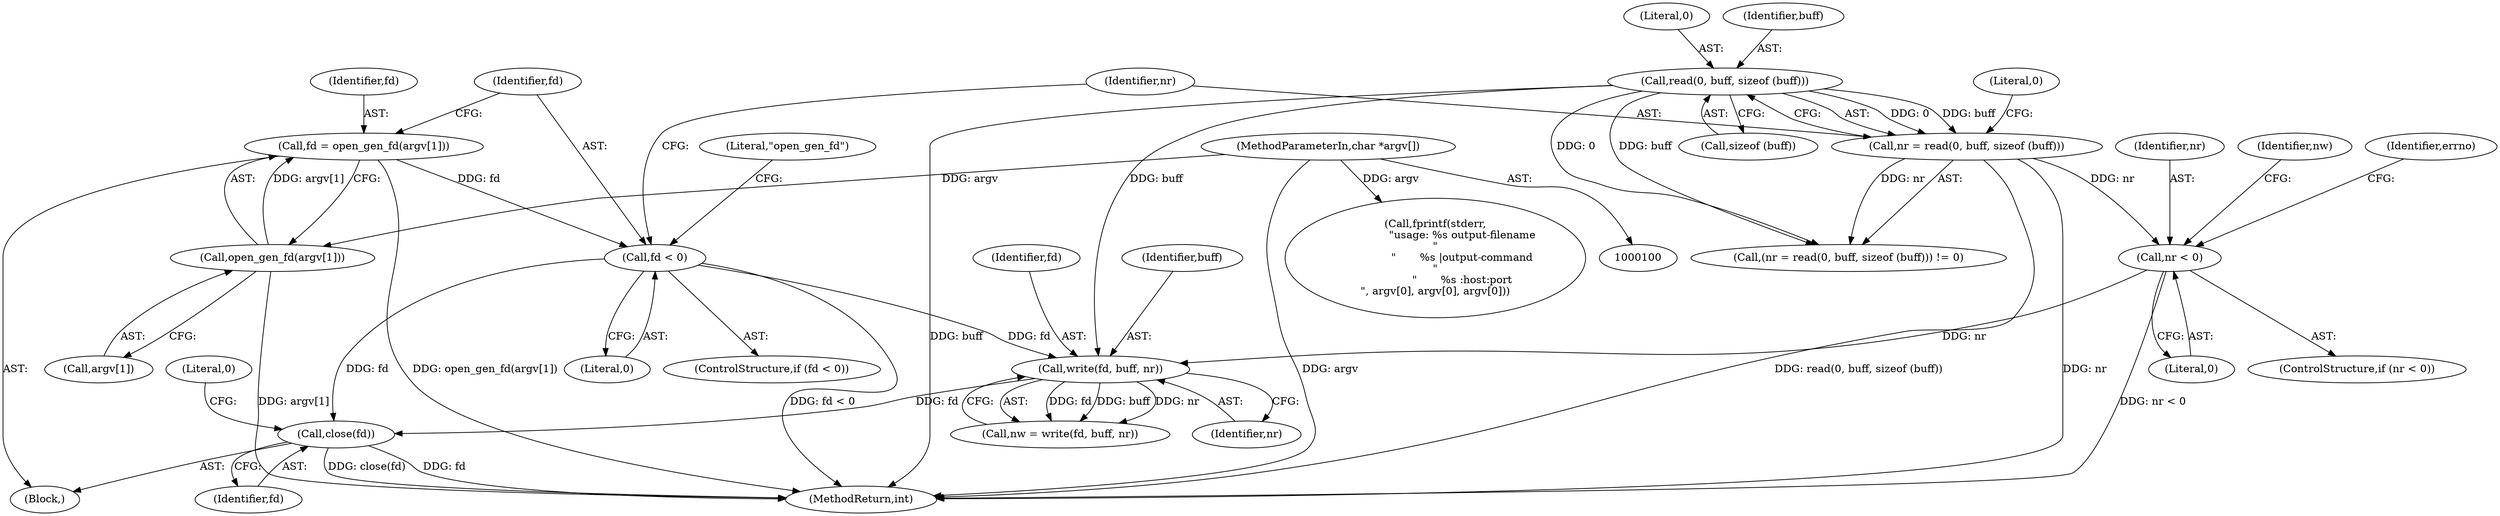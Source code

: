 digraph "0_boa_e139b87835994d007fbd64eead6c1455d7b8cf4e_3@API" {
"1000182" [label="(Call,close(fd))"];
"1000134" [label="(Call,fd < 0)"];
"1000127" [label="(Call,fd = open_gen_fd(argv[1]))"];
"1000129" [label="(Call,open_gen_fd(argv[1]))"];
"1000102" [label="(MethodParameterIn,char *argv[])"];
"1000169" [label="(Call,write(fd, buff, nr))"];
"1000146" [label="(Call,read(0, buff, sizeof (buff)))"];
"1000154" [label="(Call,nr < 0)"];
"1000144" [label="(Call,nr = read(0, buff, sizeof (buff)))"];
"1000160" [label="(Identifier,errno)"];
"1000153" [label="(ControlStructure,if (nr < 0))"];
"1000185" [label="(Literal,0)"];
"1000151" [label="(Literal,0)"];
"1000147" [label="(Literal,0)"];
"1000148" [label="(Identifier,buff)"];
"1000172" [label="(Identifier,nr)"];
"1000183" [label="(Identifier,fd)"];
"1000113" [label="(Call,fprintf(stderr,\n                \"usage: %s output-filename\n\"\n                \"       %s |output-command\n\"\n                \"       %s :host:port\n\", argv[0], argv[0], argv[0]))"];
"1000145" [label="(Identifier,nr)"];
"1000130" [label="(Call,argv[1])"];
"1000103" [label="(Block,)"];
"1000146" [label="(Call,read(0, buff, sizeof (buff)))"];
"1000168" [label="(Identifier,nw)"];
"1000171" [label="(Identifier,buff)"];
"1000169" [label="(Call,write(fd, buff, nr))"];
"1000129" [label="(Call,open_gen_fd(argv[1]))"];
"1000135" [label="(Identifier,fd)"];
"1000156" [label="(Literal,0)"];
"1000102" [label="(MethodParameterIn,char *argv[])"];
"1000133" [label="(ControlStructure,if (fd < 0))"];
"1000136" [label="(Literal,0)"];
"1000144" [label="(Call,nr = read(0, buff, sizeof (buff)))"];
"1000149" [label="(Call,sizeof (buff))"];
"1000139" [label="(Literal,\"open_gen_fd\")"];
"1000127" [label="(Call,fd = open_gen_fd(argv[1]))"];
"1000154" [label="(Call,nr < 0)"];
"1000155" [label="(Identifier,nr)"];
"1000182" [label="(Call,close(fd))"];
"1000143" [label="(Call,(nr = read(0, buff, sizeof (buff))) != 0)"];
"1000186" [label="(MethodReturn,int)"];
"1000170" [label="(Identifier,fd)"];
"1000128" [label="(Identifier,fd)"];
"1000167" [label="(Call,nw = write(fd, buff, nr))"];
"1000134" [label="(Call,fd < 0)"];
"1000182" -> "1000103"  [label="AST: "];
"1000182" -> "1000183"  [label="CFG: "];
"1000183" -> "1000182"  [label="AST: "];
"1000185" -> "1000182"  [label="CFG: "];
"1000182" -> "1000186"  [label="DDG: close(fd)"];
"1000182" -> "1000186"  [label="DDG: fd"];
"1000134" -> "1000182"  [label="DDG: fd"];
"1000169" -> "1000182"  [label="DDG: fd"];
"1000134" -> "1000133"  [label="AST: "];
"1000134" -> "1000136"  [label="CFG: "];
"1000135" -> "1000134"  [label="AST: "];
"1000136" -> "1000134"  [label="AST: "];
"1000139" -> "1000134"  [label="CFG: "];
"1000145" -> "1000134"  [label="CFG: "];
"1000134" -> "1000186"  [label="DDG: fd < 0"];
"1000127" -> "1000134"  [label="DDG: fd"];
"1000134" -> "1000169"  [label="DDG: fd"];
"1000127" -> "1000103"  [label="AST: "];
"1000127" -> "1000129"  [label="CFG: "];
"1000128" -> "1000127"  [label="AST: "];
"1000129" -> "1000127"  [label="AST: "];
"1000135" -> "1000127"  [label="CFG: "];
"1000127" -> "1000186"  [label="DDG: open_gen_fd(argv[1])"];
"1000129" -> "1000127"  [label="DDG: argv[1]"];
"1000129" -> "1000130"  [label="CFG: "];
"1000130" -> "1000129"  [label="AST: "];
"1000129" -> "1000186"  [label="DDG: argv[1]"];
"1000102" -> "1000129"  [label="DDG: argv"];
"1000102" -> "1000100"  [label="AST: "];
"1000102" -> "1000186"  [label="DDG: argv"];
"1000102" -> "1000113"  [label="DDG: argv"];
"1000169" -> "1000167"  [label="AST: "];
"1000169" -> "1000172"  [label="CFG: "];
"1000170" -> "1000169"  [label="AST: "];
"1000171" -> "1000169"  [label="AST: "];
"1000172" -> "1000169"  [label="AST: "];
"1000167" -> "1000169"  [label="CFG: "];
"1000169" -> "1000167"  [label="DDG: fd"];
"1000169" -> "1000167"  [label="DDG: buff"];
"1000169" -> "1000167"  [label="DDG: nr"];
"1000146" -> "1000169"  [label="DDG: buff"];
"1000154" -> "1000169"  [label="DDG: nr"];
"1000146" -> "1000144"  [label="AST: "];
"1000146" -> "1000149"  [label="CFG: "];
"1000147" -> "1000146"  [label="AST: "];
"1000148" -> "1000146"  [label="AST: "];
"1000149" -> "1000146"  [label="AST: "];
"1000144" -> "1000146"  [label="CFG: "];
"1000146" -> "1000186"  [label="DDG: buff"];
"1000146" -> "1000143"  [label="DDG: 0"];
"1000146" -> "1000143"  [label="DDG: buff"];
"1000146" -> "1000144"  [label="DDG: 0"];
"1000146" -> "1000144"  [label="DDG: buff"];
"1000154" -> "1000153"  [label="AST: "];
"1000154" -> "1000156"  [label="CFG: "];
"1000155" -> "1000154"  [label="AST: "];
"1000156" -> "1000154"  [label="AST: "];
"1000160" -> "1000154"  [label="CFG: "];
"1000168" -> "1000154"  [label="CFG: "];
"1000154" -> "1000186"  [label="DDG: nr < 0"];
"1000144" -> "1000154"  [label="DDG: nr"];
"1000144" -> "1000143"  [label="AST: "];
"1000145" -> "1000144"  [label="AST: "];
"1000151" -> "1000144"  [label="CFG: "];
"1000144" -> "1000186"  [label="DDG: nr"];
"1000144" -> "1000186"  [label="DDG: read(0, buff, sizeof (buff))"];
"1000144" -> "1000143"  [label="DDG: nr"];
}
